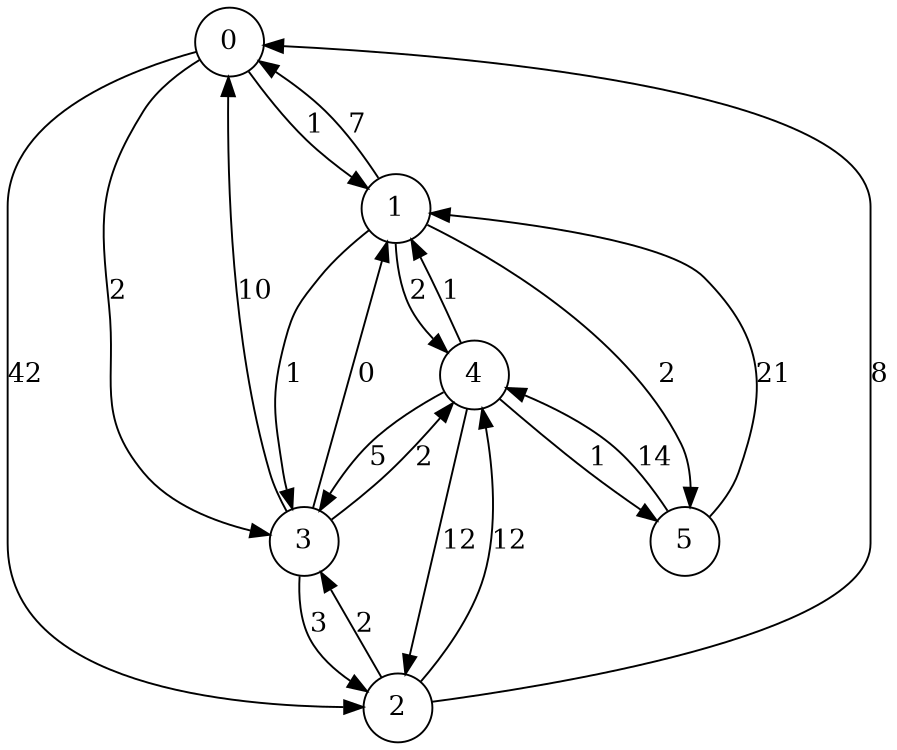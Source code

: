 digraph finite_state_machine { 
size="8,5"
node [shape = circle]; 
0 -> 1 [ label = "1"];
0 -> 3 [ label = "2"];
0 -> 2 [ label = "42"];
5 -> 4 [ label = "14"];
5 -> 1 [ label = "21"];
4 -> 5 [ label = "1"];
4 -> 1 [ label = "1"];
4 -> 3 [ label = "5"];
4 -> 2 [ label = "12"];
1 -> 5 [ label = "2"];
1 -> 4 [ label = "2"];
1 -> 3 [ label = "1"];
1 -> 0 [ label = "7"];
3 -> 1 [ label = "0"];
3 -> 2 [ label = "3"];
3 -> 4 [ label = "2"];
3 -> 0 [ label = "10"];
2 -> 4 [ label = "12"];
2 -> 3 [ label = "2"];
2 -> 0 [ label = "8"];
}